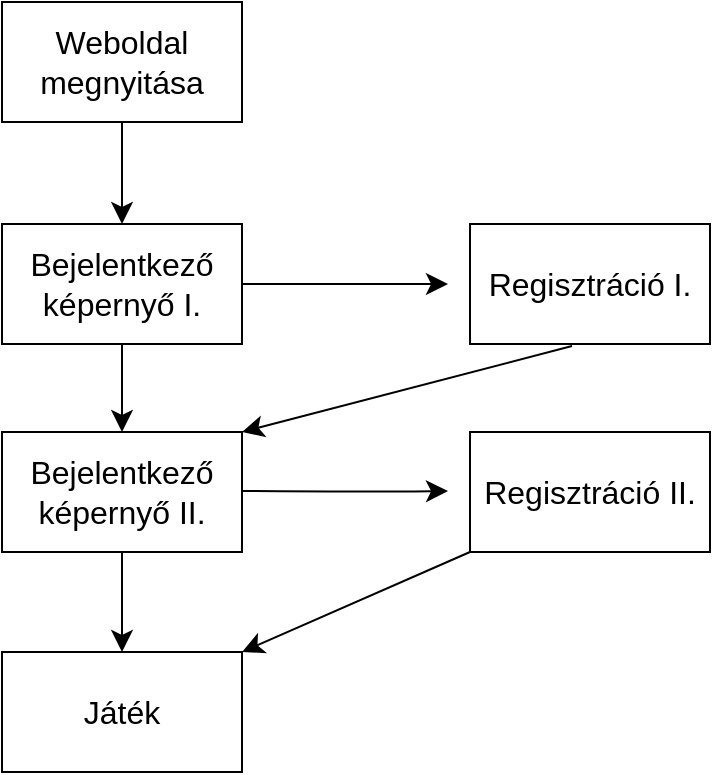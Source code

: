 <mxfile version="20.8.22" type="device"><diagram name="1 oldal" id="rb2Aphnwmskphh2XO1x7"><mxGraphModel dx="1690" dy="199" grid="0" gridSize="10" guides="1" tooltips="1" connect="1" arrows="1" fold="1" page="0" pageScale="1" pageWidth="827" pageHeight="1169" math="0" shadow="0"><root><mxCell id="0"/><mxCell id="1" parent="0"/><mxCell id="EwbQJde-KChAt8PkR0k3-1" value="Weboldal megnyitása" style="rounded=0;whiteSpace=wrap;html=1;fontSize=16;" vertex="1" parent="1"><mxGeometry x="-25" y="664" width="120" height="60" as="geometry"/></mxCell><mxCell id="EwbQJde-KChAt8PkR0k3-4" value="Bejelentkező képernyő I." style="rounded=0;whiteSpace=wrap;html=1;fontSize=16;" vertex="1" parent="1"><mxGeometry x="-25" y="775" width="120" height="60" as="geometry"/></mxCell><mxCell id="EwbQJde-KChAt8PkR0k3-5" value="" style="endArrow=classic;html=1;rounded=0;fontSize=12;startSize=8;endSize=8;curved=1;exitX=0.5;exitY=1;exitDx=0;exitDy=0;entryX=0.5;entryY=0;entryDx=0;entryDy=0;" edge="1" parent="1" source="EwbQJde-KChAt8PkR0k3-1" target="EwbQJde-KChAt8PkR0k3-4"><mxGeometry width="50" height="50" relative="1" as="geometry"><mxPoint x="239" y="894" as="sourcePoint"/><mxPoint x="289" y="844" as="targetPoint"/></mxGeometry></mxCell><mxCell id="EwbQJde-KChAt8PkR0k3-6" value="Bejelentkező képernyő II." style="rounded=0;whiteSpace=wrap;html=1;fontSize=16;" vertex="1" parent="1"><mxGeometry x="-25" y="879" width="120" height="60" as="geometry"/></mxCell><mxCell id="EwbQJde-KChAt8PkR0k3-7" value="" style="endArrow=classic;html=1;rounded=0;fontSize=12;startSize=8;endSize=8;curved=1;exitX=0.5;exitY=1;exitDx=0;exitDy=0;entryX=0.5;entryY=0;entryDx=0;entryDy=0;" edge="1" parent="1" source="EwbQJde-KChAt8PkR0k3-4" target="EwbQJde-KChAt8PkR0k3-6"><mxGeometry width="50" height="50" relative="1" as="geometry"><mxPoint x="239" y="884" as="sourcePoint"/><mxPoint x="289" y="834" as="targetPoint"/></mxGeometry></mxCell><mxCell id="EwbQJde-KChAt8PkR0k3-8" value="Játék" style="rounded=0;whiteSpace=wrap;html=1;fontSize=16;" vertex="1" parent="1"><mxGeometry x="-25" y="989" width="120" height="60" as="geometry"/></mxCell><mxCell id="EwbQJde-KChAt8PkR0k3-9" value="" style="endArrow=classic;html=1;rounded=0;fontSize=12;startSize=8;endSize=8;curved=1;exitX=0.5;exitY=1;exitDx=0;exitDy=0;entryX=0.5;entryY=0;entryDx=0;entryDy=0;" edge="1" parent="1" source="EwbQJde-KChAt8PkR0k3-6" target="EwbQJde-KChAt8PkR0k3-8"><mxGeometry width="50" height="50" relative="1" as="geometry"><mxPoint x="239" y="884" as="sourcePoint"/><mxPoint x="289" y="834" as="targetPoint"/></mxGeometry></mxCell><mxCell id="EwbQJde-KChAt8PkR0k3-10" value="" style="endArrow=classic;html=1;rounded=0;fontSize=12;startSize=8;endSize=8;curved=1;exitX=1;exitY=0.5;exitDx=0;exitDy=0;" edge="1" parent="1" source="EwbQJde-KChAt8PkR0k3-4"><mxGeometry width="50" height="50" relative="1" as="geometry"><mxPoint x="239" y="884" as="sourcePoint"/><mxPoint x="198" y="805" as="targetPoint"/></mxGeometry></mxCell><mxCell id="EwbQJde-KChAt8PkR0k3-11" value="" style="endArrow=classic;html=1;rounded=0;fontSize=12;startSize=8;endSize=8;curved=1;exitX=1;exitY=0.5;exitDx=0;exitDy=0;" edge="1" parent="1"><mxGeometry width="50" height="50" relative="1" as="geometry"><mxPoint x="95" y="908.5" as="sourcePoint"/><mxPoint x="198" y="908.5" as="targetPoint"/><Array as="points"><mxPoint x="150" y="909"/></Array></mxGeometry></mxCell><mxCell id="EwbQJde-KChAt8PkR0k3-12" value="Regisztráció I." style="rounded=0;whiteSpace=wrap;html=1;fontSize=16;" vertex="1" parent="1"><mxGeometry x="209" y="775" width="120" height="60" as="geometry"/></mxCell><mxCell id="EwbQJde-KChAt8PkR0k3-13" value="Regisztráció II." style="rounded=0;whiteSpace=wrap;html=1;fontSize=16;" vertex="1" parent="1"><mxGeometry x="209" y="879" width="120" height="60" as="geometry"/></mxCell><mxCell id="EwbQJde-KChAt8PkR0k3-14" value="" style="endArrow=classic;html=1;rounded=0;fontSize=12;startSize=8;endSize=8;curved=1;exitX=0.425;exitY=1.017;exitDx=0;exitDy=0;exitPerimeter=0;entryX=1;entryY=0;entryDx=0;entryDy=0;" edge="1" parent="1" source="EwbQJde-KChAt8PkR0k3-12" target="EwbQJde-KChAt8PkR0k3-6"><mxGeometry width="50" height="50" relative="1" as="geometry"><mxPoint x="242" y="882" as="sourcePoint"/><mxPoint x="292" y="832" as="targetPoint"/></mxGeometry></mxCell><mxCell id="EwbQJde-KChAt8PkR0k3-15" value="" style="endArrow=classic;html=1;rounded=0;fontSize=12;startSize=8;endSize=8;curved=1;exitX=0;exitY=1;exitDx=0;exitDy=0;entryX=1;entryY=0;entryDx=0;entryDy=0;" edge="1" parent="1" source="EwbQJde-KChAt8PkR0k3-13" target="EwbQJde-KChAt8PkR0k3-8"><mxGeometry width="50" height="50" relative="1" as="geometry"><mxPoint x="242" y="882" as="sourcePoint"/><mxPoint x="292" y="832" as="targetPoint"/></mxGeometry></mxCell></root></mxGraphModel></diagram></mxfile>